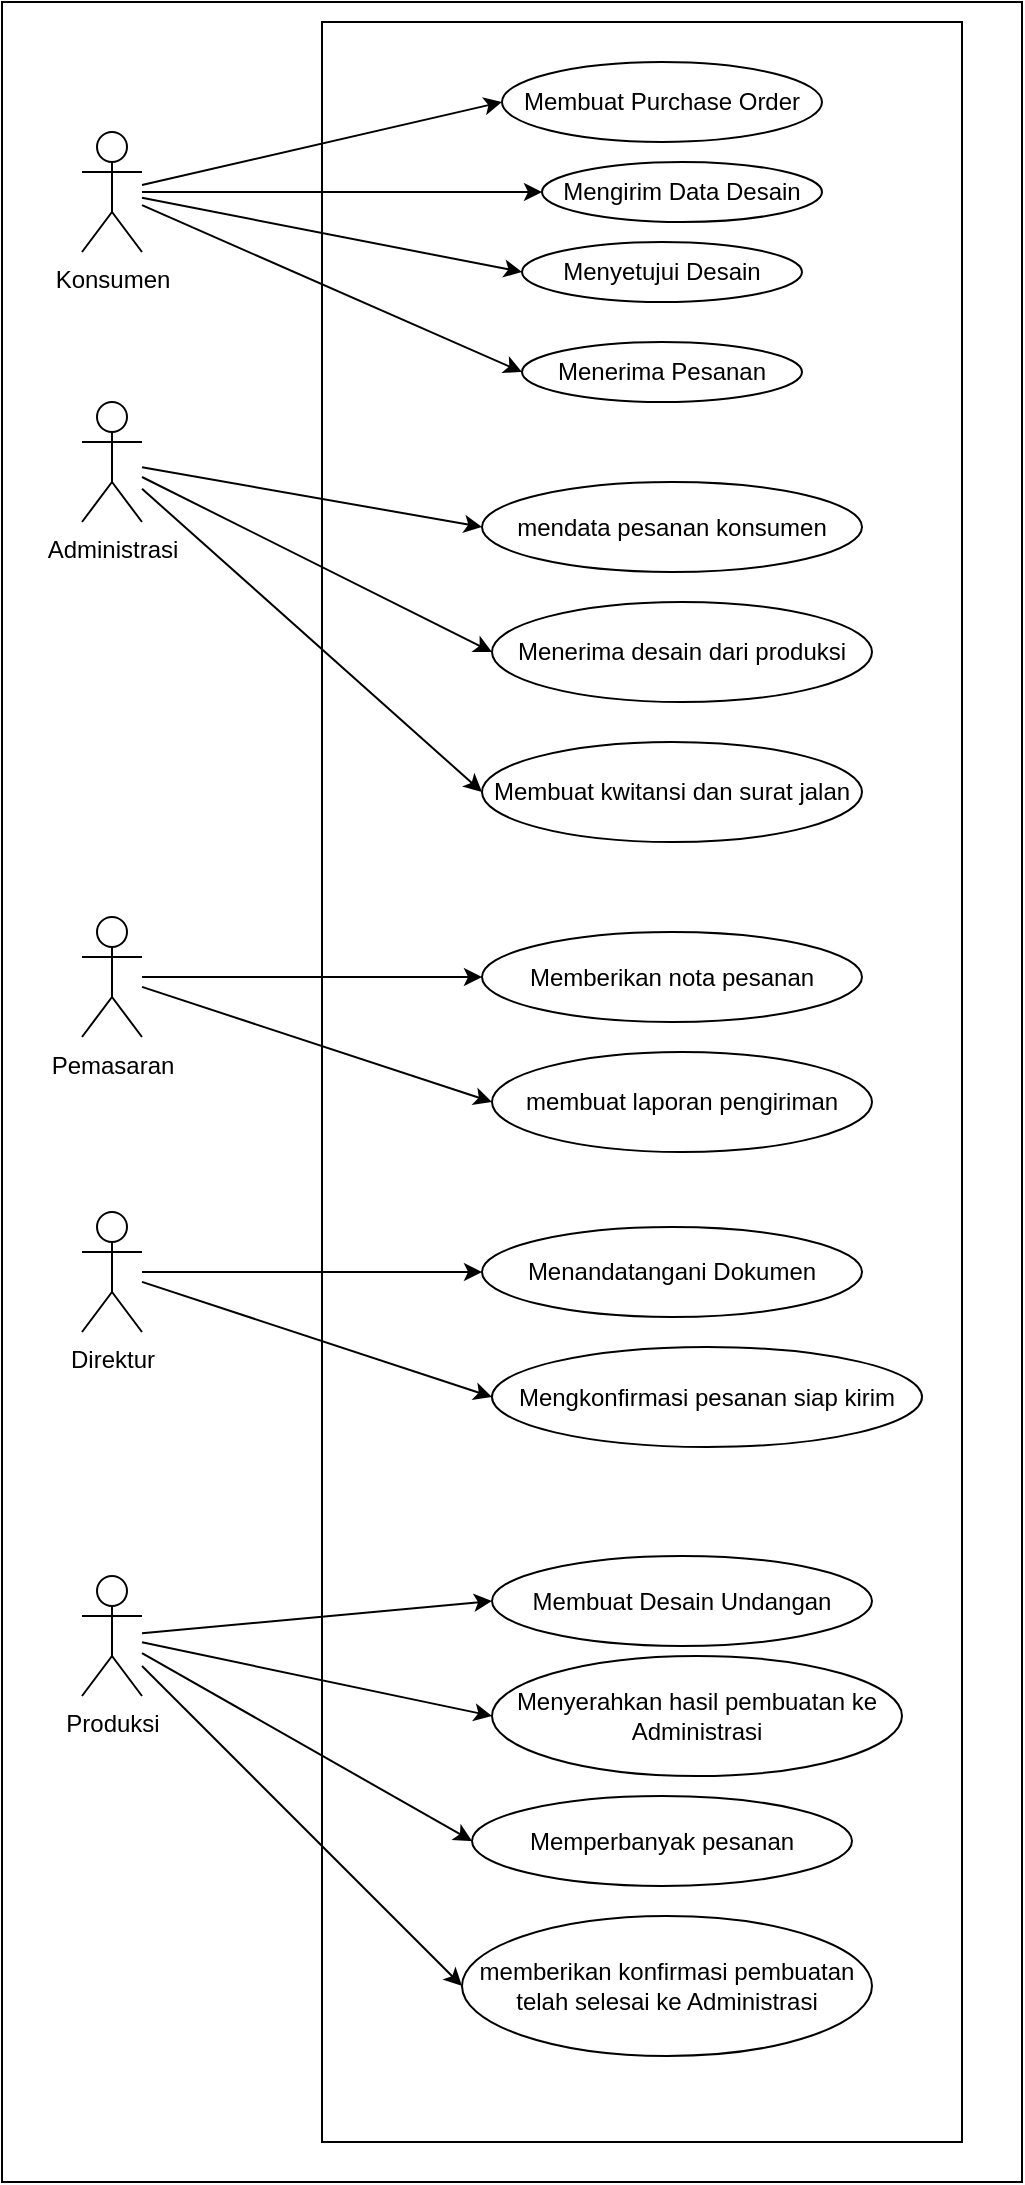 <mxfile version="24.6.4" type="device">
  <diagram name="Halaman-1" id="GOFaWYojYPYzS0-9qhxq">
    <mxGraphModel dx="1173" dy="579" grid="1" gridSize="10" guides="1" tooltips="1" connect="1" arrows="1" fold="1" page="1" pageScale="1" pageWidth="827" pageHeight="1169" math="0" shadow="0">
      <root>
        <mxCell id="0" />
        <mxCell id="1" parent="0" />
        <mxCell id="Mv8pBu9VJzNAuWYj7dNN-57" value="" style="rounded=0;whiteSpace=wrap;html=1;" vertex="1" parent="1">
          <mxGeometry x="10" y="10" width="510" height="1090" as="geometry" />
        </mxCell>
        <mxCell id="Mv8pBu9VJzNAuWYj7dNN-2" value="" style="whiteSpace=wrap;html=1;" vertex="1" parent="1">
          <mxGeometry x="170" y="20" width="320" height="1060" as="geometry" />
        </mxCell>
        <mxCell id="Mv8pBu9VJzNAuWYj7dNN-7" style="rounded=0;orthogonalLoop=1;jettySize=auto;html=1;entryX=0;entryY=0.5;entryDx=0;entryDy=0;" edge="1" parent="1" source="Mv8pBu9VJzNAuWYj7dNN-1" target="Mv8pBu9VJzNAuWYj7dNN-6">
          <mxGeometry relative="1" as="geometry" />
        </mxCell>
        <mxCell id="Mv8pBu9VJzNAuWYj7dNN-9" style="rounded=0;orthogonalLoop=1;jettySize=auto;html=1;entryX=0;entryY=0.5;entryDx=0;entryDy=0;" edge="1" parent="1" source="Mv8pBu9VJzNAuWYj7dNN-1" target="Mv8pBu9VJzNAuWYj7dNN-8">
          <mxGeometry relative="1" as="geometry" />
        </mxCell>
        <mxCell id="Mv8pBu9VJzNAuWYj7dNN-11" style="rounded=0;orthogonalLoop=1;jettySize=auto;html=1;entryX=0;entryY=0.5;entryDx=0;entryDy=0;" edge="1" parent="1" source="Mv8pBu9VJzNAuWYj7dNN-1" target="Mv8pBu9VJzNAuWYj7dNN-10">
          <mxGeometry relative="1" as="geometry" />
        </mxCell>
        <mxCell id="Mv8pBu9VJzNAuWYj7dNN-16" style="rounded=0;orthogonalLoop=1;jettySize=auto;html=1;entryX=0;entryY=0.5;entryDx=0;entryDy=0;" edge="1" parent="1" source="Mv8pBu9VJzNAuWYj7dNN-1" target="Mv8pBu9VJzNAuWYj7dNN-15">
          <mxGeometry relative="1" as="geometry" />
        </mxCell>
        <mxCell id="Mv8pBu9VJzNAuWYj7dNN-1" value="Konsumen&lt;div&gt;&lt;br&gt;&lt;/div&gt;" style="shape=umlActor;verticalLabelPosition=bottom;verticalAlign=top;html=1;outlineConnect=0;" vertex="1" parent="1">
          <mxGeometry x="50" y="75" width="30" height="60" as="geometry" />
        </mxCell>
        <mxCell id="Mv8pBu9VJzNAuWYj7dNN-6" value="Membuat Purchase Order" style="ellipse;whiteSpace=wrap;html=1;" vertex="1" parent="1">
          <mxGeometry x="260" y="40" width="160" height="40" as="geometry" />
        </mxCell>
        <mxCell id="Mv8pBu9VJzNAuWYj7dNN-8" value="Mengirim Data Desain" style="ellipse;whiteSpace=wrap;html=1;" vertex="1" parent="1">
          <mxGeometry x="280" y="90" width="140" height="30" as="geometry" />
        </mxCell>
        <mxCell id="Mv8pBu9VJzNAuWYj7dNN-10" value="Menyetujui&amp;nbsp;&lt;span style=&quot;background-color: initial;&quot;&gt;Desain&lt;/span&gt;" style="ellipse;whiteSpace=wrap;html=1;" vertex="1" parent="1">
          <mxGeometry x="270" y="130" width="140" height="30" as="geometry" />
        </mxCell>
        <mxCell id="Mv8pBu9VJzNAuWYj7dNN-13" value="Membuat&amp;nbsp;&lt;span style=&quot;background-color: initial;&quot;&gt;Desain Undangan&lt;/span&gt;" style="ellipse;whiteSpace=wrap;html=1;" vertex="1" parent="1">
          <mxGeometry x="255" y="787" width="190" height="45" as="geometry" />
        </mxCell>
        <mxCell id="Mv8pBu9VJzNAuWYj7dNN-15" value="Menerima Pesanan" style="ellipse;whiteSpace=wrap;html=1;" vertex="1" parent="1">
          <mxGeometry x="270" y="180" width="140" height="30" as="geometry" />
        </mxCell>
        <mxCell id="Mv8pBu9VJzNAuWYj7dNN-20" style="rounded=0;orthogonalLoop=1;jettySize=auto;html=1;entryX=0;entryY=0.5;entryDx=0;entryDy=0;" edge="1" source="Mv8pBu9VJzNAuWYj7dNN-21" target="Mv8pBu9VJzNAuWYj7dNN-22" parent="1">
          <mxGeometry relative="1" as="geometry" />
        </mxCell>
        <mxCell id="Mv8pBu9VJzNAuWYj7dNN-24" style="rounded=0;orthogonalLoop=1;jettySize=auto;html=1;entryX=0;entryY=0.5;entryDx=0;entryDy=0;" edge="1" parent="1" source="Mv8pBu9VJzNAuWYj7dNN-21" target="Mv8pBu9VJzNAuWYj7dNN-23">
          <mxGeometry relative="1" as="geometry" />
        </mxCell>
        <mxCell id="Mv8pBu9VJzNAuWYj7dNN-26" style="rounded=0;orthogonalLoop=1;jettySize=auto;html=1;entryX=0;entryY=0.5;entryDx=0;entryDy=0;" edge="1" parent="1" source="Mv8pBu9VJzNAuWYj7dNN-21" target="Mv8pBu9VJzNAuWYj7dNN-25">
          <mxGeometry relative="1" as="geometry" />
        </mxCell>
        <mxCell id="Mv8pBu9VJzNAuWYj7dNN-21" value="&lt;div&gt;Administrasi&lt;/div&gt;" style="shape=umlActor;verticalLabelPosition=bottom;verticalAlign=top;html=1;outlineConnect=0;" vertex="1" parent="1">
          <mxGeometry x="50" y="210" width="30" height="60" as="geometry" />
        </mxCell>
        <mxCell id="Mv8pBu9VJzNAuWYj7dNN-22" value="mendata pesanan konsumen" style="ellipse;whiteSpace=wrap;html=1;" vertex="1" parent="1">
          <mxGeometry x="250" y="250" width="190" height="45" as="geometry" />
        </mxCell>
        <mxCell id="Mv8pBu9VJzNAuWYj7dNN-23" value="Menerima desain dari produksi" style="ellipse;whiteSpace=wrap;html=1;" vertex="1" parent="1">
          <mxGeometry x="255" y="310" width="190" height="50" as="geometry" />
        </mxCell>
        <mxCell id="Mv8pBu9VJzNAuWYj7dNN-25" value="Membuat kwitansi dan surat jalan" style="ellipse;whiteSpace=wrap;html=1;" vertex="1" parent="1">
          <mxGeometry x="250" y="380" width="190" height="50" as="geometry" />
        </mxCell>
        <mxCell id="Mv8pBu9VJzNAuWYj7dNN-35" style="rounded=0;orthogonalLoop=1;jettySize=auto;html=1;entryX=0;entryY=0.5;entryDx=0;entryDy=0;" edge="1" source="Mv8pBu9VJzNAuWYj7dNN-38" target="Mv8pBu9VJzNAuWYj7dNN-39" parent="1">
          <mxGeometry relative="1" as="geometry" />
        </mxCell>
        <mxCell id="Mv8pBu9VJzNAuWYj7dNN-36" style="rounded=0;orthogonalLoop=1;jettySize=auto;html=1;entryX=0;entryY=0.5;entryDx=0;entryDy=0;" edge="1" source="Mv8pBu9VJzNAuWYj7dNN-38" target="Mv8pBu9VJzNAuWYj7dNN-40" parent="1">
          <mxGeometry relative="1" as="geometry" />
        </mxCell>
        <mxCell id="Mv8pBu9VJzNAuWYj7dNN-38" value="&lt;div&gt;Pemasaran&lt;/div&gt;" style="shape=umlActor;verticalLabelPosition=bottom;verticalAlign=top;html=1;outlineConnect=0;" vertex="1" parent="1">
          <mxGeometry x="50" y="467.5" width="30" height="60" as="geometry" />
        </mxCell>
        <mxCell id="Mv8pBu9VJzNAuWYj7dNN-39" value="Memberikan nota pesanan" style="ellipse;whiteSpace=wrap;html=1;" vertex="1" parent="1">
          <mxGeometry x="250" y="475" width="190" height="45" as="geometry" />
        </mxCell>
        <mxCell id="Mv8pBu9VJzNAuWYj7dNN-40" value="membuat laporan pengiriman" style="ellipse;whiteSpace=wrap;html=1;" vertex="1" parent="1">
          <mxGeometry x="255" y="535" width="190" height="50" as="geometry" />
        </mxCell>
        <mxCell id="Mv8pBu9VJzNAuWYj7dNN-44" style="rounded=0;orthogonalLoop=1;jettySize=auto;html=1;entryX=0;entryY=0.5;entryDx=0;entryDy=0;" edge="1" source="Mv8pBu9VJzNAuWYj7dNN-46" target="Mv8pBu9VJzNAuWYj7dNN-47" parent="1">
          <mxGeometry relative="1" as="geometry" />
        </mxCell>
        <mxCell id="Mv8pBu9VJzNAuWYj7dNN-45" style="rounded=0;orthogonalLoop=1;jettySize=auto;html=1;entryX=0;entryY=0.5;entryDx=0;entryDy=0;" edge="1" source="Mv8pBu9VJzNAuWYj7dNN-46" target="Mv8pBu9VJzNAuWYj7dNN-48" parent="1">
          <mxGeometry relative="1" as="geometry" />
        </mxCell>
        <mxCell id="Mv8pBu9VJzNAuWYj7dNN-46" value="&lt;div&gt;Direktur&lt;/div&gt;" style="shape=umlActor;verticalLabelPosition=bottom;verticalAlign=top;html=1;outlineConnect=0;" vertex="1" parent="1">
          <mxGeometry x="50" y="615" width="30" height="60" as="geometry" />
        </mxCell>
        <mxCell id="Mv8pBu9VJzNAuWYj7dNN-47" value="Menandatangani Dokumen" style="ellipse;whiteSpace=wrap;html=1;" vertex="1" parent="1">
          <mxGeometry x="250" y="622.5" width="190" height="45" as="geometry" />
        </mxCell>
        <mxCell id="Mv8pBu9VJzNAuWYj7dNN-48" value="Mengkonfirmasi pesanan siap kirim" style="ellipse;whiteSpace=wrap;html=1;" vertex="1" parent="1">
          <mxGeometry x="255" y="682.5" width="215" height="50" as="geometry" />
        </mxCell>
        <mxCell id="Mv8pBu9VJzNAuWYj7dNN-49" style="rounded=0;orthogonalLoop=1;jettySize=auto;html=1;entryX=0;entryY=0.5;entryDx=0;entryDy=0;" edge="1" source="Mv8pBu9VJzNAuWYj7dNN-50" target="Mv8pBu9VJzNAuWYj7dNN-51" parent="1">
          <mxGeometry relative="1" as="geometry" />
        </mxCell>
        <mxCell id="Mv8pBu9VJzNAuWYj7dNN-53" style="rounded=0;orthogonalLoop=1;jettySize=auto;html=1;entryX=0;entryY=0.5;entryDx=0;entryDy=0;" edge="1" parent="1" source="Mv8pBu9VJzNAuWYj7dNN-50" target="Mv8pBu9VJzNAuWYj7dNN-52">
          <mxGeometry relative="1" as="geometry" />
        </mxCell>
        <mxCell id="Mv8pBu9VJzNAuWYj7dNN-54" style="rounded=0;orthogonalLoop=1;jettySize=auto;html=1;entryX=0;entryY=0.5;entryDx=0;entryDy=0;" edge="1" parent="1" source="Mv8pBu9VJzNAuWYj7dNN-50" target="Mv8pBu9VJzNAuWYj7dNN-13">
          <mxGeometry relative="1" as="geometry" />
        </mxCell>
        <mxCell id="Mv8pBu9VJzNAuWYj7dNN-56" style="rounded=0;orthogonalLoop=1;jettySize=auto;html=1;entryX=0;entryY=0.5;entryDx=0;entryDy=0;" edge="1" parent="1" source="Mv8pBu9VJzNAuWYj7dNN-50" target="Mv8pBu9VJzNAuWYj7dNN-55">
          <mxGeometry relative="1" as="geometry" />
        </mxCell>
        <mxCell id="Mv8pBu9VJzNAuWYj7dNN-50" value="Produksi" style="shape=umlActor;verticalLabelPosition=bottom;verticalAlign=top;html=1;outlineConnect=0;" vertex="1" parent="1">
          <mxGeometry x="50" y="797" width="30" height="60" as="geometry" />
        </mxCell>
        <mxCell id="Mv8pBu9VJzNAuWYj7dNN-51" value="Memperbanyak pesanan" style="ellipse;whiteSpace=wrap;html=1;" vertex="1" parent="1">
          <mxGeometry x="245" y="907" width="190" height="45" as="geometry" />
        </mxCell>
        <mxCell id="Mv8pBu9VJzNAuWYj7dNN-52" value="memberikan konfirmasi pembuatan telah selesai ke Administrasi" style="ellipse;whiteSpace=wrap;html=1;" vertex="1" parent="1">
          <mxGeometry x="240" y="967" width="205" height="70" as="geometry" />
        </mxCell>
        <mxCell id="Mv8pBu9VJzNAuWYj7dNN-55" value="Menyerahkan hasil pembuatan ke Administrasi" style="ellipse;whiteSpace=wrap;html=1;" vertex="1" parent="1">
          <mxGeometry x="255" y="837" width="205" height="60" as="geometry" />
        </mxCell>
      </root>
    </mxGraphModel>
  </diagram>
</mxfile>
